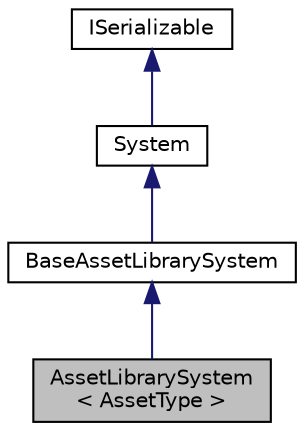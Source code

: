 digraph "AssetLibrarySystem&lt; AssetType &gt;"
{
 // LATEX_PDF_SIZE
  edge [fontname="Helvetica",fontsize="10",labelfontname="Helvetica",labelfontsize="10"];
  node [fontname="Helvetica",fontsize="10",shape=record];
  Node1 [label="AssetLibrarySystem\l\< AssetType \>",height=0.2,width=0.4,color="black", fillcolor="grey75", style="filled", fontcolor="black",tooltip="Asset System meant to be copy-pasted when creating new Systems."];
  Node2 -> Node1 [dir="back",color="midnightblue",fontsize="10",style="solid"];
  Node2 [label="BaseAssetLibrarySystem",height=0.2,width=0.4,color="black", fillcolor="white", style="filled",URL="$classBaseAssetLibrarySystem.html",tooltip=" "];
  Node3 -> Node2 [dir="back",color="midnightblue",fontsize="10",style="solid"];
  Node3 [label="System",height=0.2,width=0.4,color="black", fillcolor="white", style="filled",URL="$classSystem.html",tooltip="Base class for all Systems."];
  Node4 -> Node3 [dir="back",color="midnightblue",fontsize="10",style="solid"];
  Node4 [label="ISerializable",height=0.2,width=0.4,color="black", fillcolor="white", style="filled",URL="$classISerializable.html",tooltip="interface for all serializable objects"];
}
